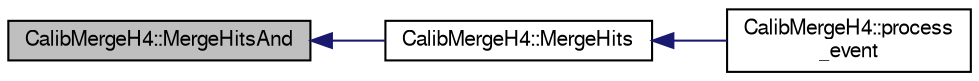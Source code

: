 digraph "CalibMergeH4::MergeHitsAnd"
{
  bgcolor="transparent";
  edge [fontname="FreeSans",fontsize="10",labelfontname="FreeSans",labelfontsize="10"];
  node [fontname="FreeSans",fontsize="10",shape=record];
  rankdir="LR";
  Node1 [label="CalibMergeH4::MergeHitsAnd",height=0.2,width=0.4,color="black", fillcolor="grey75", style="filled" fontcolor="black"];
  Node1 -> Node2 [dir="back",color="midnightblue",fontsize="10",style="solid",fontname="FreeSans"];
  Node2 [label="CalibMergeH4::MergeHits",height=0.2,width=0.4,color="black",URL="$df/d49/classCalibMergeH4.html#a7a0917c307806ea9966b30af1be934fd"];
  Node2 -> Node3 [dir="back",color="midnightblue",fontsize="10",style="solid",fontname="FreeSans"];
  Node3 [label="CalibMergeH4::process\l_event",height=0.2,width=0.4,color="black",URL="$df/d49/classCalibMergeH4.html#a33959572b7e56019a5adeb354e11d08f"];
}
